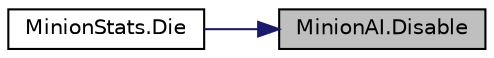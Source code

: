 digraph "MinionAI.Disable"
{
 // INTERACTIVE_SVG=YES
 // LATEX_PDF_SIZE
  edge [fontname="Helvetica",fontsize="10",labelfontname="Helvetica",labelfontsize="10"];
  node [fontname="Helvetica",fontsize="10",shape=record];
  rankdir="RL";
  Node1 [label="MinionAI.Disable",height=0.2,width=0.4,color="black", fillcolor="grey75", style="filled", fontcolor="black",tooltip=" "];
  Node1 -> Node2 [dir="back",color="midnightblue",fontsize="10",style="solid",fontname="Helvetica"];
  Node2 [label="MinionStats.Die",height=0.2,width=0.4,color="black", fillcolor="white", style="filled",URL="$class_minion_stats.html#a5366cb256edc6dc42f01c2907ee14e7a",tooltip="Function that implements what is done when this entity dies."];
}
